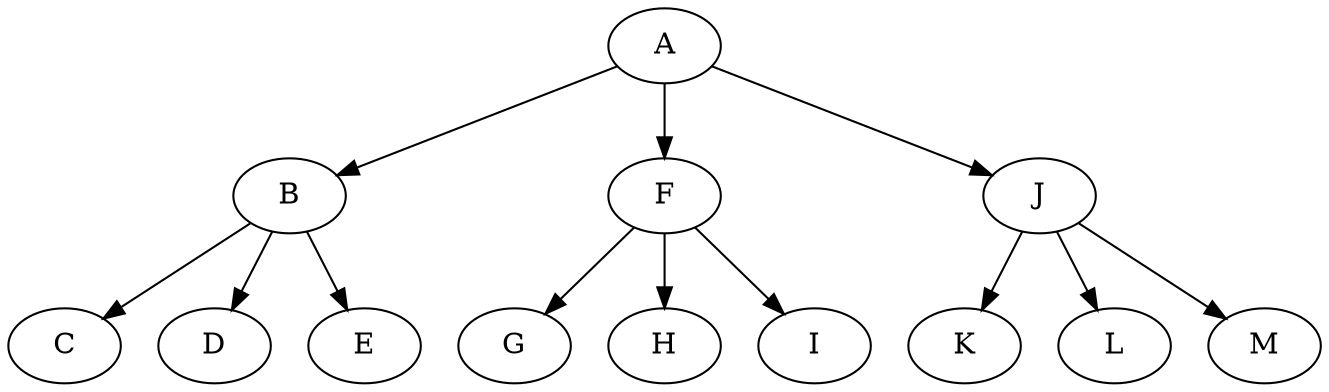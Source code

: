 digraph vstruct {
A -> B;
A -> F;
A -> J;
B -> C;
B -> D;
B -> E;
F -> G;
F -> H;
F -> I;
J -> K;
J -> L;
J -> M;
}

